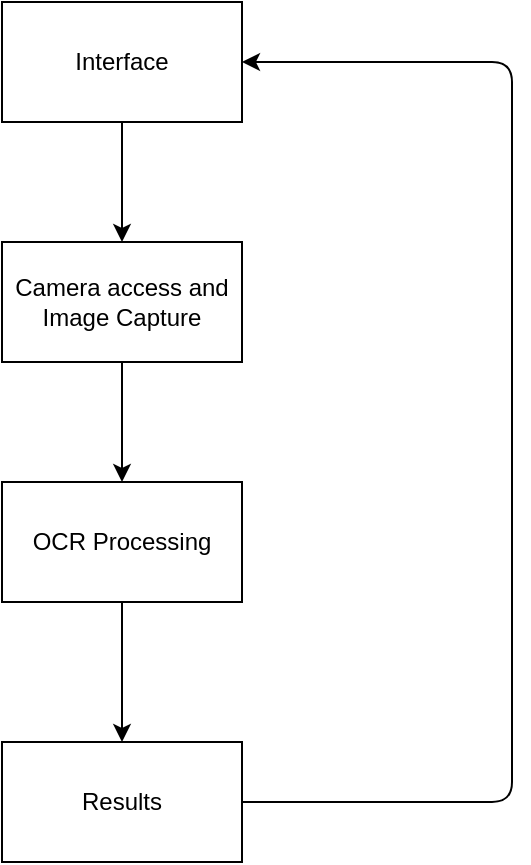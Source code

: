 <mxfile>
    <diagram id="J_I_ihKT-vqniiB1T6zq" name="Page-1">
        <mxGraphModel dx="1072" dy="773" grid="1" gridSize="10" guides="1" tooltips="1" connect="1" arrows="1" fold="1" page="1" pageScale="1" pageWidth="850" pageHeight="1100" math="0" shadow="0">
            <root>
                <mxCell id="0"/>
                <mxCell id="1" parent="0"/>
                <mxCell id="4" style="edgeStyle=none;html=1;entryX=0.5;entryY=0;entryDx=0;entryDy=0;" edge="1" parent="1" source="2" target="3">
                    <mxGeometry relative="1" as="geometry"/>
                </mxCell>
                <mxCell id="2" value="Interface" style="rounded=0;whiteSpace=wrap;html=1;" vertex="1" parent="1">
                    <mxGeometry x="298" y="170" width="120" height="60" as="geometry"/>
                </mxCell>
                <mxCell id="7" style="edgeStyle=none;html=1;" edge="1" parent="1" source="3" target="5">
                    <mxGeometry relative="1" as="geometry"/>
                </mxCell>
                <mxCell id="3" value="Camera access and Image Capture" style="rounded=0;whiteSpace=wrap;html=1;" vertex="1" parent="1">
                    <mxGeometry x="298" y="290" width="120" height="60" as="geometry"/>
                </mxCell>
                <mxCell id="8" style="edgeStyle=none;html=1;" edge="1" parent="1" source="5" target="6">
                    <mxGeometry relative="1" as="geometry"/>
                </mxCell>
                <mxCell id="5" value="OCR Processing" style="rounded=0;whiteSpace=wrap;html=1;" vertex="1" parent="1">
                    <mxGeometry x="298" y="410" width="120" height="60" as="geometry"/>
                </mxCell>
                <mxCell id="9" style="edgeStyle=none;html=1;entryX=1;entryY=0.5;entryDx=0;entryDy=0;" edge="1" parent="1" source="6" target="2">
                    <mxGeometry relative="1" as="geometry">
                        <mxPoint x="563" y="570" as="targetPoint"/>
                        <Array as="points">
                            <mxPoint x="553" y="570"/>
                            <mxPoint x="553" y="200"/>
                        </Array>
                    </mxGeometry>
                </mxCell>
                <mxCell id="6" value="Results" style="rounded=0;whiteSpace=wrap;html=1;" vertex="1" parent="1">
                    <mxGeometry x="298" y="540" width="120" height="60" as="geometry"/>
                </mxCell>
            </root>
        </mxGraphModel>
    </diagram>
</mxfile>